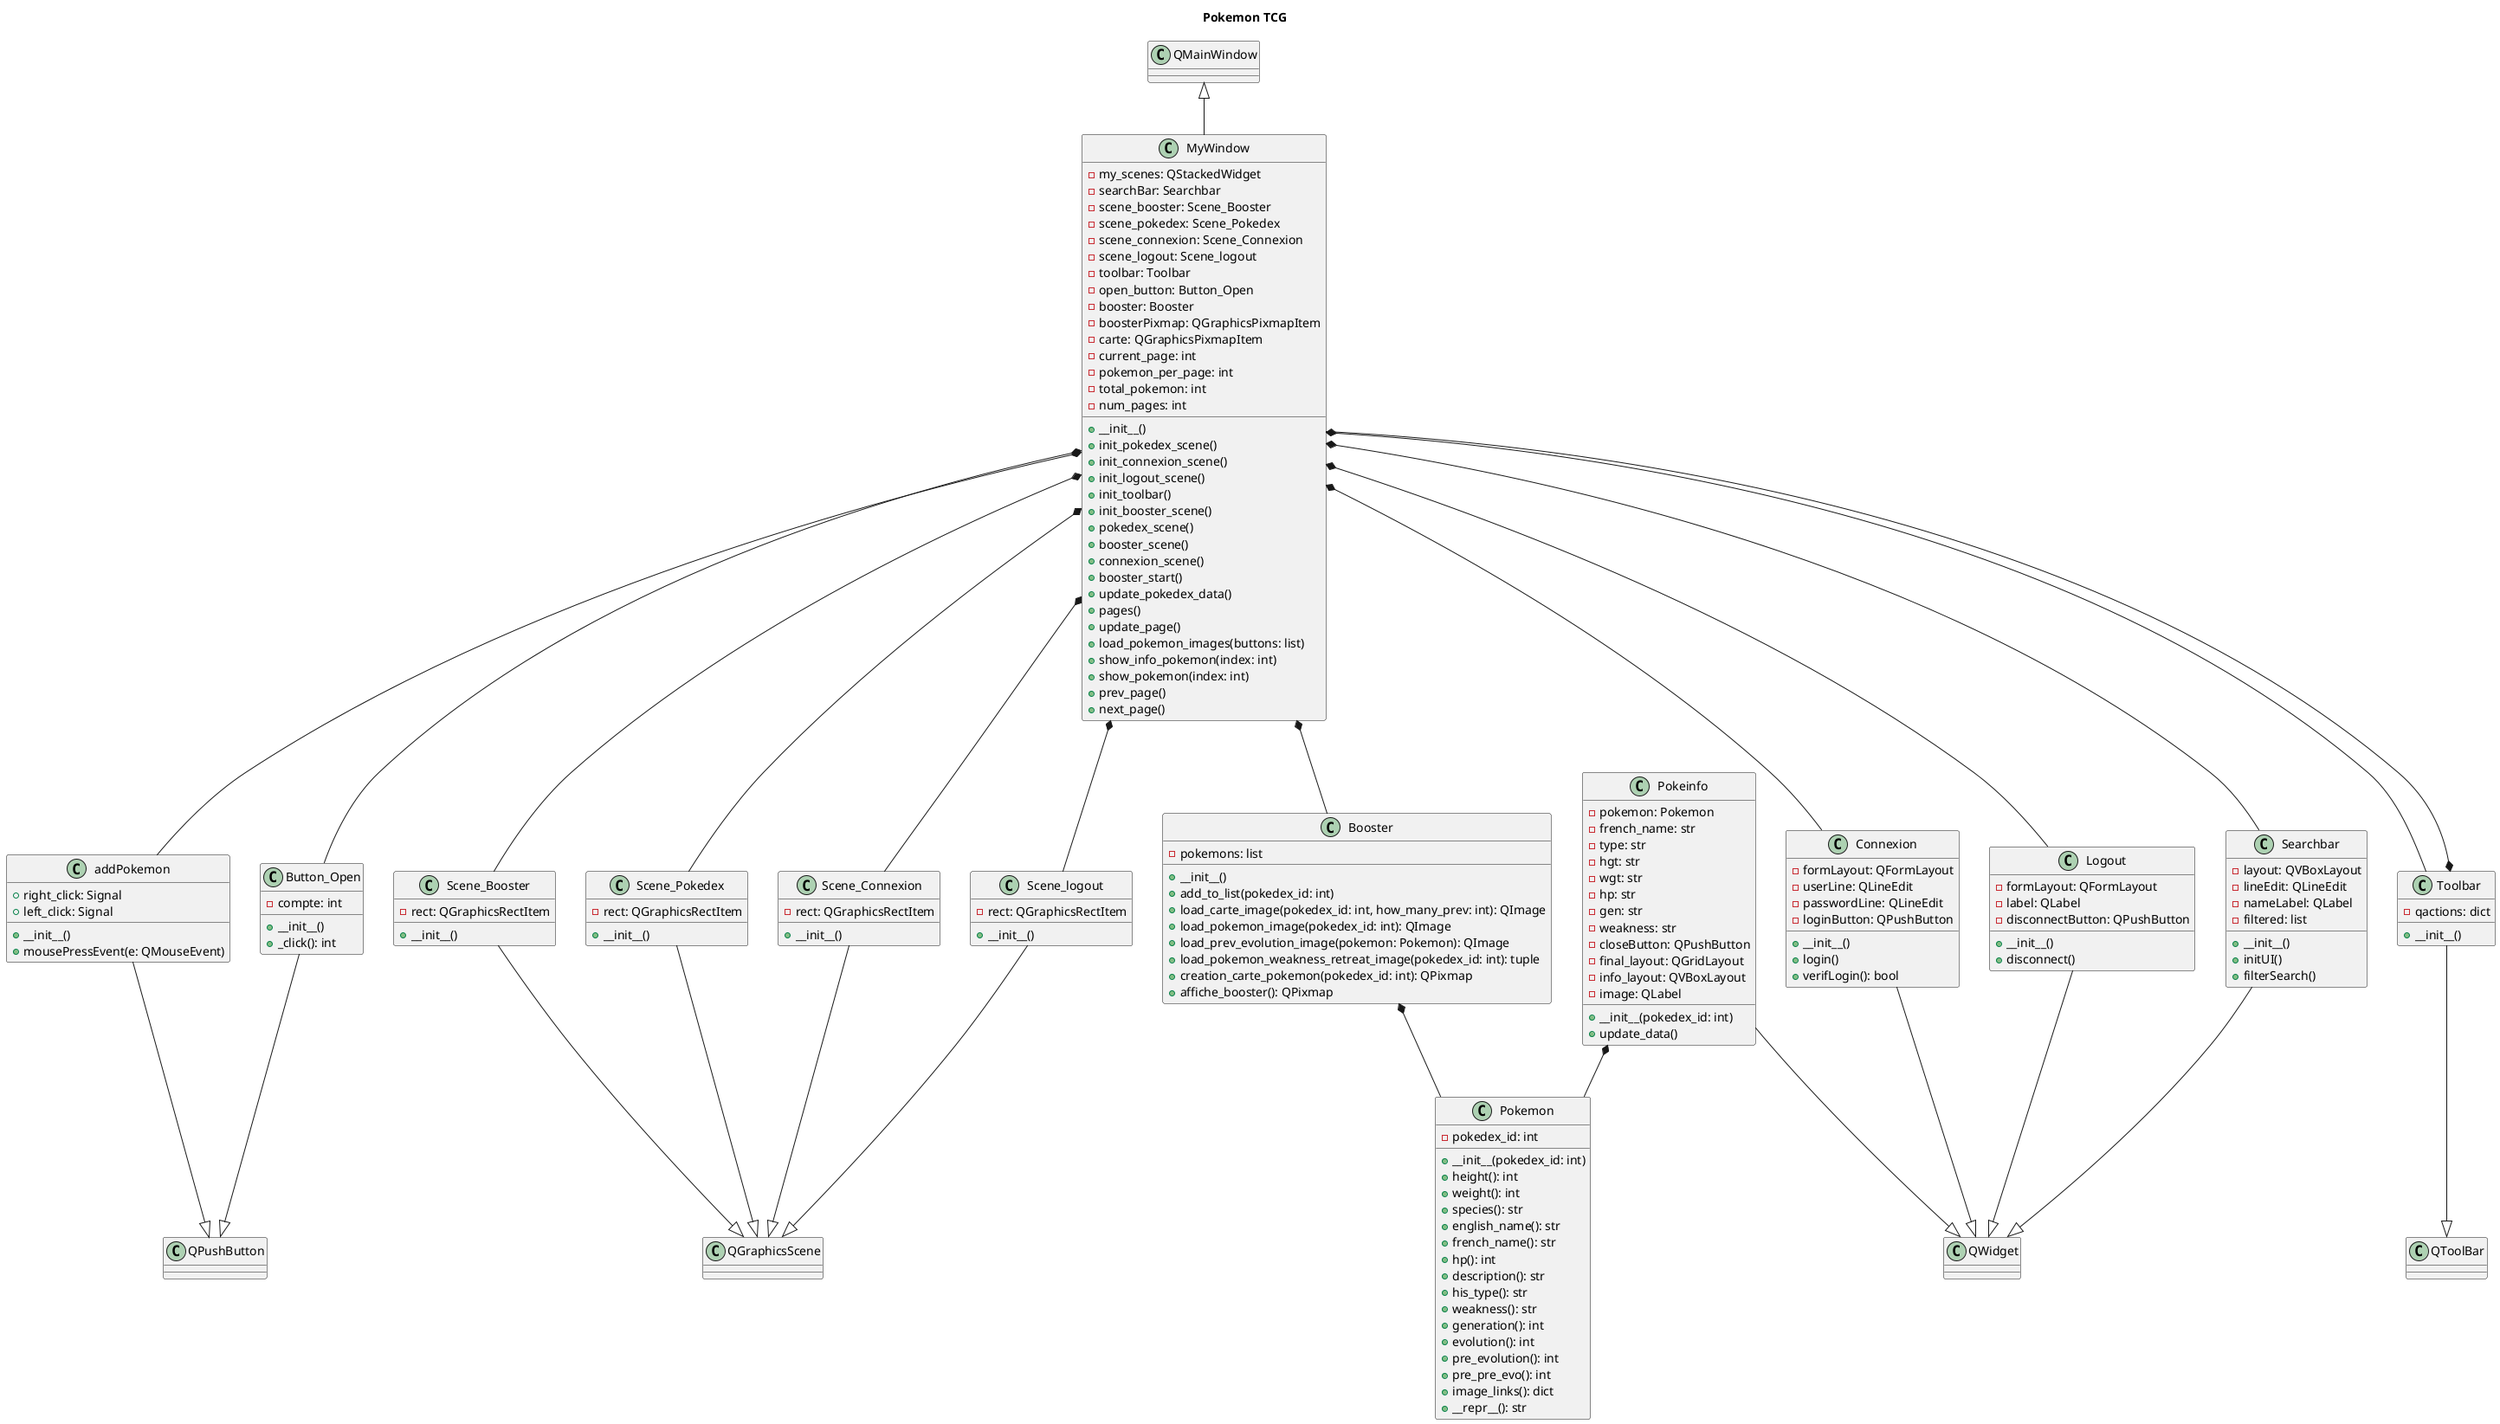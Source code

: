 @startuml Pokemon TCG

title Pokemon TCG

QMainWindow  <|--  MyWindow

class MyWindow {
    - my_scenes: QStackedWidget
    - searchBar: Searchbar
    - scene_booster: Scene_Booster
    - scene_pokedex: Scene_Pokedex
    - scene_connexion: Scene_Connexion
    - scene_logout: Scene_logout
    - toolbar: Toolbar
    - open_button: Button_Open
    - booster: Booster
    - boosterPixmap: QGraphicsPixmapItem
    - carte: QGraphicsPixmapItem
    - current_page: int
    - pokemon_per_page: int
    - total_pokemon: int
    - num_pages: int
    + __init__()
    + init_pokedex_scene()
    + init_connexion_scene()
    + init_logout_scene()
    + init_toolbar()
    + init_booster_scene()
    + pokedex_scene()
    + booster_scene()
    + connexion_scene()
    + booster_start()
    + update_pokedex_data()
    + pages()
    + update_page()
    + load_pokemon_images(buttons: list)
    + show_info_pokemon(index: int)
    + show_pokemon(index: int)
    + prev_page()
    + next_page()
}

class addPokemon {
    + right_click: Signal
    + left_click: Signal
    + __init__()
    + mousePressEvent(e: QMouseEvent)
}

class Scene_Booster {
    - rect: QGraphicsRectItem
    + __init__()
}

class Scene_Pokedex {
    - rect: QGraphicsRectItem
    + __init__()
}

class Scene_Connexion {
    - rect: QGraphicsRectItem
    + __init__()
}

class Scene_logout {
    - rect: QGraphicsRectItem
    + __init__()
}

class Button_Open {
    - compte: int
    + __init__()
    + _click(): int
}

class Booster {
    - pokemons: list
    + __init__()
    + add_to_list(pokedex_id: int)
    + load_carte_image(pokedex_id: int, how_many_prev: int): QImage
    + load_pokemon_image(pokedex_id: int): QImage
    + load_prev_evolution_image(pokemon: Pokemon): QImage
    + load_pokemon_weakness_retreat_image(pokedex_id: int): tuple
    + creation_carte_pokemon(pokedex_id: int): QPixmap
    + affiche_booster(): QPixmap
}

class Connexion {
    - formLayout: QFormLayout
    - userLine: QLineEdit
    - passwordLine: QLineEdit
    - loginButton: QPushButton
    + __init__()
    + login()
    + verifLogin(): bool
}

class Logout {
    - formLayout: QFormLayout
    - label: QLabel
    - disconnectButton: QPushButton
    + __init__()
    + disconnect()
}

class Pokeinfo {
    - pokemon: Pokemon
    - french_name: str
    - type: str
    - hgt: str
    - wgt: str
    - hp: str
    - gen: str
    - weakness: str
    - closeButton: QPushButton
    - final_layout: QGridLayout
    - info_layout: QVBoxLayout
    - image: QLabel
    + __init__(pokedex_id: int)
    + update_data()
}

class Pokemon {
    - pokedex_id: int
    + __init__(pokedex_id: int)
    + height(): int
    + weight(): int
    + species(): str
    + english_name(): str
    + french_name(): str
    + hp(): int
    + description(): str
    + his_type(): str
    + weakness(): str
    + generation(): int
    + evolution(): int
    + pre_evolution(): int
    + pre_pre_evo(): int
    + image_links(): dict
    + __repr__(): str
}

class Searchbar {
    - layout: QVBoxLayout
    - lineEdit: QLineEdit
    - nameLabel: QLabel
    - filtered: list
    + __init__()
    + initUI()
    + filterSearch()
}

class Toolbar {
    - qactions: dict
    + __init__()
}

MyWindow  *--  Searchbar
MyWindow  *--  Scene_Booster
MyWindow  *--  Scene_Pokedex
MyWindow  *--  Scene_Connexion
MyWindow  *--  Scene_logout
MyWindow  *--  Toolbar
MyWindow  *--  Button_Open
MyWindow  *--  Booster
MyWindow  *--  Connexion
MyWindow  *--  Logout
MyWindow  *--  addPokemon

Scene_Booster  --|>  QGraphicsScene
Scene_Pokedex  --|>  QGraphicsScene
Scene_Connexion  --|>  QGraphicsScene
Scene_logout  --|>  QGraphicsScene

Button_Open  --|>  QPushButton
addPokemon  --|>  QPushButton

Toolbar  --|>  QToolBar

Searchbar  --|>  QWidget
Pokeinfo  --|>  QWidget
Connexion  --|>  QWidget
Logout  --|>  QWidget

Booster  *--  Pokemon

Pokeinfo  *--  Pokemon

Toolbar  *--  MyWindow

@enduml